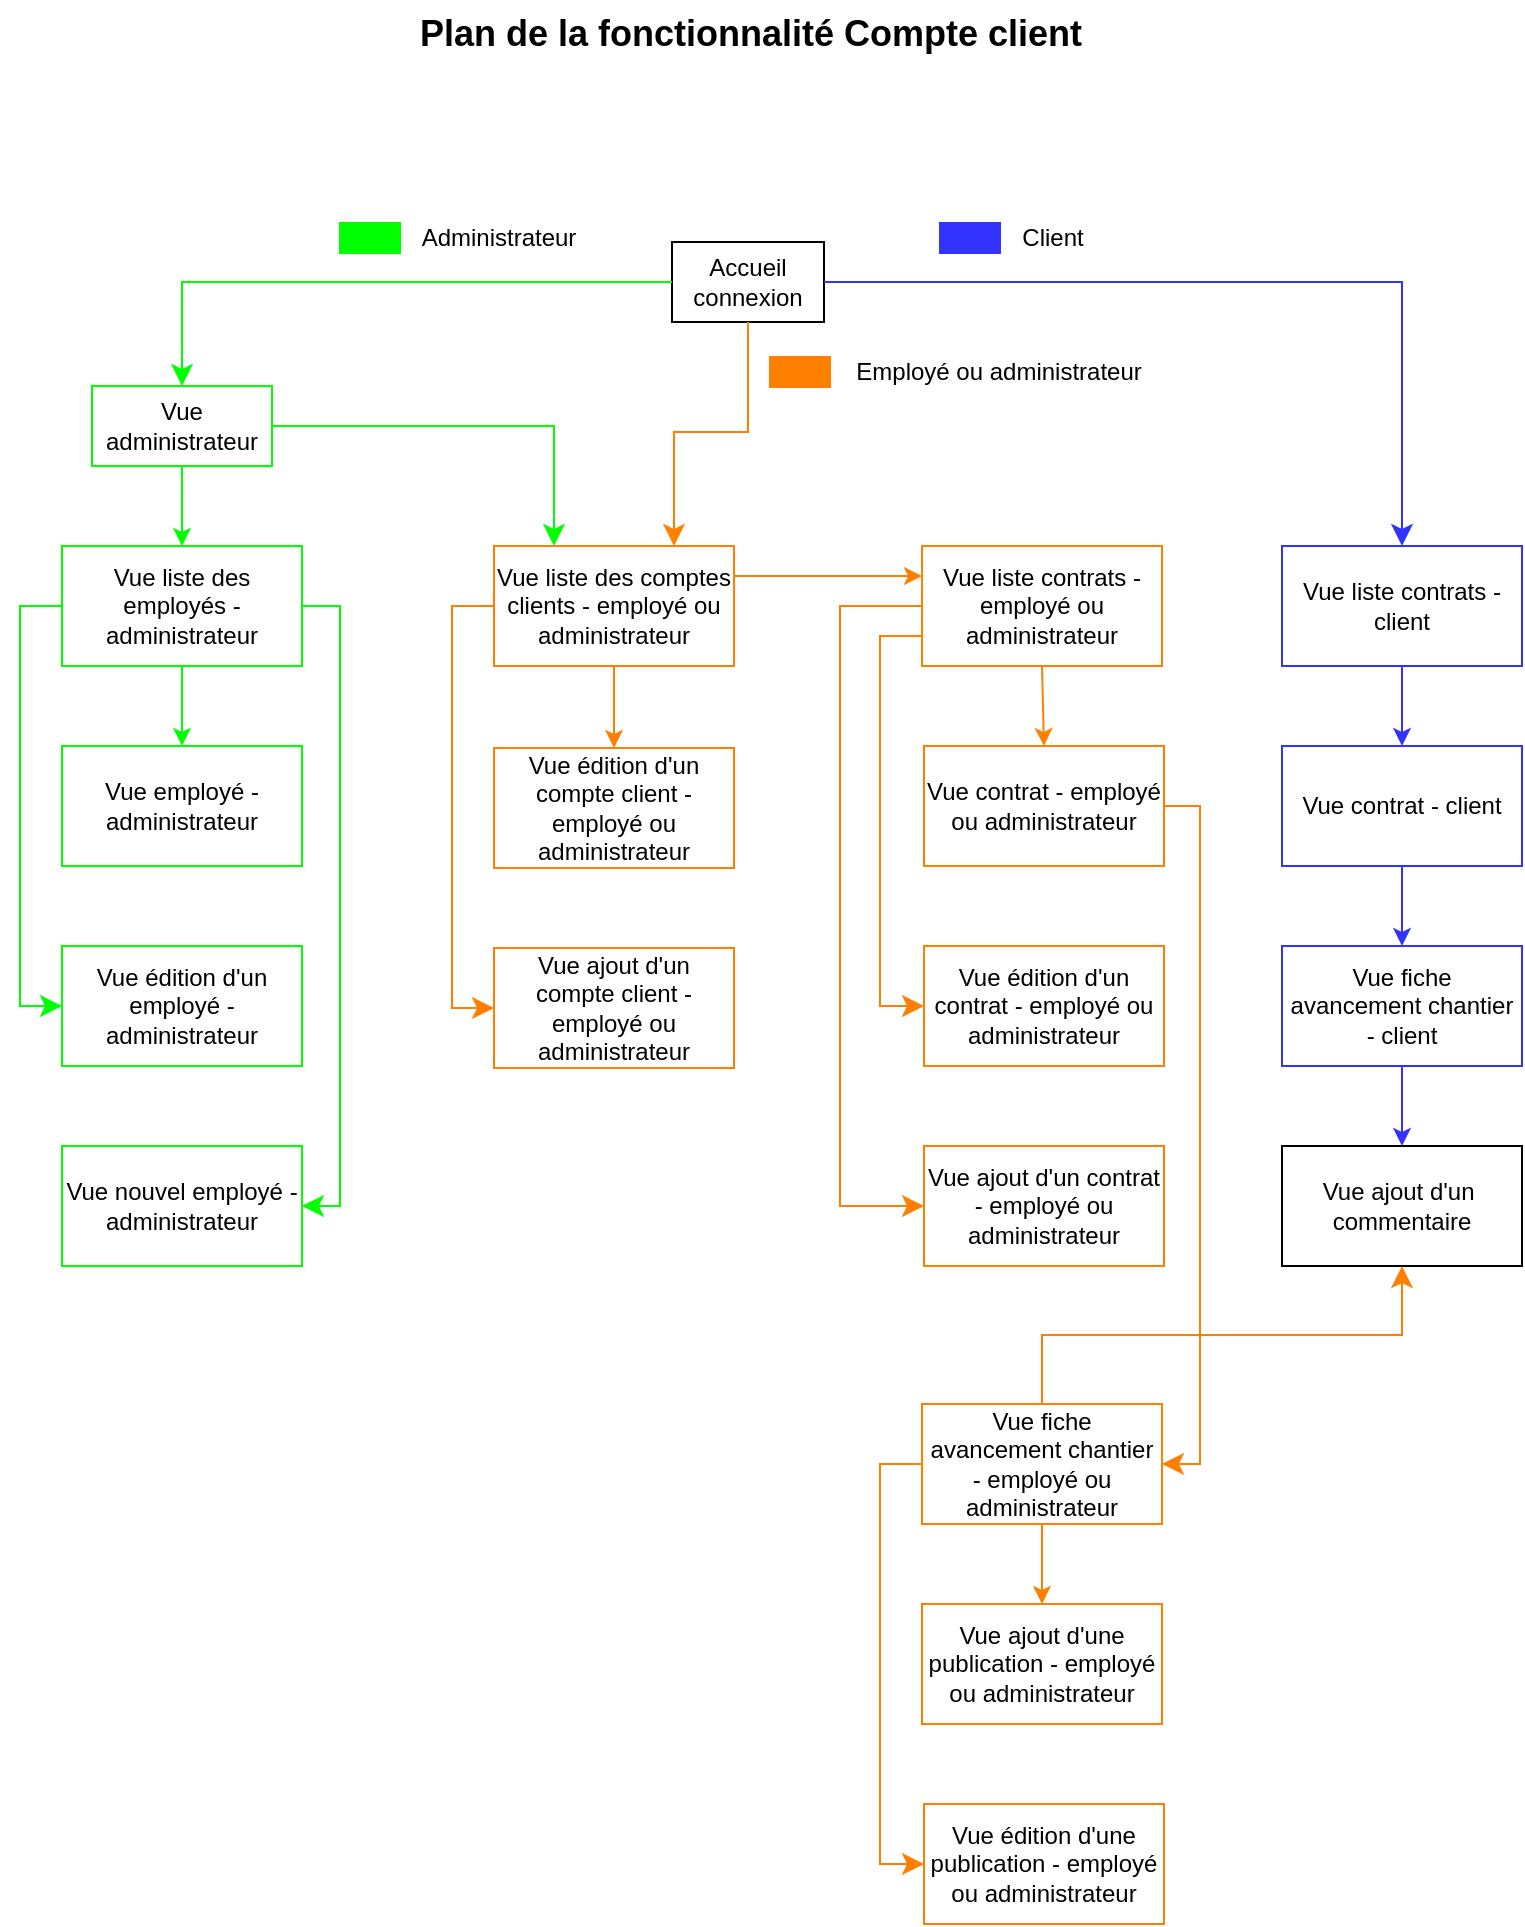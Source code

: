 <mxfile>
    <diagram id="7r4lbxDzDl4sbi0siYc9" name="Page-1">
        <mxGraphModel dx="778" dy="611" grid="0" gridSize="10" guides="1" tooltips="1" connect="1" arrows="1" fold="1" page="1" pageScale="1" pageWidth="827" pageHeight="1169" math="0" shadow="0">
            <root>
                <mxCell id="0"/>
                <mxCell id="1" parent="0"/>
                <mxCell id="4" value="Accueil connexion" style="rounded=0;whiteSpace=wrap;html=1;" parent="1" vertex="1">
                    <mxGeometry x="366" y="155" width="76" height="40" as="geometry"/>
                </mxCell>
                <mxCell id="11" style="edgeStyle=none;html=1;entryX=0.5;entryY=0;entryDx=0;entryDy=0;strokeColor=#00FF00;" parent="1" source="5" target="6" edge="1">
                    <mxGeometry relative="1" as="geometry"/>
                </mxCell>
                <mxCell id="5" value="Vue administrateur" style="rounded=0;whiteSpace=wrap;html=1;strokeColor=#00FF00;" parent="1" vertex="1">
                    <mxGeometry x="76" y="227" width="90" height="40" as="geometry"/>
                </mxCell>
                <mxCell id="76" style="edgeStyle=none;html=1;exitX=0.5;exitY=1;exitDx=0;exitDy=0;strokeColor=#00FF00;" parent="1" source="6" target="8" edge="1">
                    <mxGeometry relative="1" as="geometry"/>
                </mxCell>
                <mxCell id="6" value="Vue liste des employés - administrateur" style="rounded=0;whiteSpace=wrap;html=1;strokeColor=#00FF00;" parent="1" vertex="1">
                    <mxGeometry x="61" y="307" width="120" height="60" as="geometry"/>
                </mxCell>
                <mxCell id="7" value="Vue édition d&#39;un employé&amp;nbsp;&lt;span style=&quot;background-color: transparent;&quot;&gt;- administrateur&lt;/span&gt;" style="rounded=0;whiteSpace=wrap;html=1;strokeColor=#00FF00;" parent="1" vertex="1">
                    <mxGeometry x="61" y="507" width="120" height="60" as="geometry"/>
                </mxCell>
                <mxCell id="8" value="Vue employé - administrateur" style="rounded=0;whiteSpace=wrap;html=1;strokeColor=#00FF00;" parent="1" vertex="1">
                    <mxGeometry x="61" y="407" width="120" height="60" as="geometry"/>
                </mxCell>
                <mxCell id="72" style="edgeStyle=none;html=1;exitX=0.5;exitY=1;exitDx=0;exitDy=0;entryX=0.5;entryY=0;entryDx=0;entryDy=0;strokeColor=#FF8000;" parent="1" source="9" target="23" edge="1">
                    <mxGeometry relative="1" as="geometry"/>
                </mxCell>
                <mxCell id="74" style="edgeStyle=none;html=1;exitX=1;exitY=0.25;exitDx=0;exitDy=0;entryX=0;entryY=0.25;entryDx=0;entryDy=0;strokeColor=#FF8000;" parent="1" source="9" target="21" edge="1">
                    <mxGeometry relative="1" as="geometry"/>
                </mxCell>
                <mxCell id="9" value="Vue liste des comptes clients - employé ou administrateur" style="rounded=0;whiteSpace=wrap;html=1;strokeColor=#FF8000;" parent="1" vertex="1">
                    <mxGeometry x="277" y="307" width="120" height="60" as="geometry"/>
                </mxCell>
                <mxCell id="16" value="Vue nouvel employé - administrateur" style="rounded=0;whiteSpace=wrap;html=1;strokeColor=#00FF00;" parent="1" vertex="1">
                    <mxGeometry x="61" y="607" width="120" height="60" as="geometry"/>
                </mxCell>
                <mxCell id="17" value="" style="edgeStyle=elbowEdgeStyle;elbow=horizontal;endArrow=classic;html=1;curved=0;rounded=0;endSize=8;startSize=8;exitX=0;exitY=0.5;exitDx=0;exitDy=0;strokeColor=#00FF00;" parent="1" source="6" edge="1">
                    <mxGeometry width="50" height="50" relative="1" as="geometry">
                        <mxPoint x="-10" y="407" as="sourcePoint"/>
                        <mxPoint x="61" y="537" as="targetPoint"/>
                        <Array as="points">
                            <mxPoint x="40" y="440"/>
                        </Array>
                    </mxGeometry>
                </mxCell>
                <mxCell id="18" value="" style="edgeStyle=elbowEdgeStyle;elbow=horizontal;endArrow=classic;html=1;curved=0;rounded=0;endSize=8;startSize=8;entryX=1;entryY=0.5;entryDx=0;entryDy=0;exitX=1;exitY=0.5;exitDx=0;exitDy=0;strokeColor=#00FF00;" parent="1" source="6" target="16" edge="1">
                    <mxGeometry width="50" height="50" relative="1" as="geometry">
                        <mxPoint x="270" y="647" as="sourcePoint"/>
                        <mxPoint x="320" y="597" as="targetPoint"/>
                        <Array as="points">
                            <mxPoint x="200" y="487"/>
                        </Array>
                    </mxGeometry>
                </mxCell>
                <mxCell id="20" value="" style="edgeStyle=elbowEdgeStyle;elbow=vertical;endArrow=classic;html=1;curved=0;rounded=0;endSize=8;startSize=8;exitX=0.5;exitY=1;exitDx=0;exitDy=0;strokeColor=#FF8000;entryX=0.75;entryY=0;entryDx=0;entryDy=0;" parent="1" source="4" target="9" edge="1">
                    <mxGeometry width="50" height="50" relative="1" as="geometry">
                        <mxPoint x="210" y="272" as="sourcePoint"/>
                        <mxPoint x="360" y="300" as="targetPoint"/>
                        <Array as="points">
                            <mxPoint x="380" y="250"/>
                        </Array>
                    </mxGeometry>
                </mxCell>
                <mxCell id="68" style="edgeStyle=none;html=1;exitX=0.5;exitY=1;exitDx=0;exitDy=0;entryX=0.5;entryY=0;entryDx=0;entryDy=0;strokeColor=#FF8000;" parent="1" source="21" target="32" edge="1">
                    <mxGeometry relative="1" as="geometry"/>
                </mxCell>
                <mxCell id="21" value="Vue liste contrats - employé ou administrateur" style="rounded=0;whiteSpace=wrap;html=1;strokeColor=#FF8000;" parent="1" vertex="1">
                    <mxGeometry x="491" y="307" width="120" height="60" as="geometry"/>
                </mxCell>
                <mxCell id="23" value="Vue édition d&#39;un compte client - employé ou administrateur" style="rounded=0;whiteSpace=wrap;html=1;strokeColor=#FF8000;" parent="1" vertex="1">
                    <mxGeometry x="277" y="408" width="120" height="60" as="geometry"/>
                </mxCell>
                <mxCell id="25" value="Vue ajout d&#39;un compte client - employé ou administrateur" style="rounded=0;whiteSpace=wrap;html=1;strokeColor=#FF8000;" parent="1" vertex="1">
                    <mxGeometry x="277" y="508" width="120" height="60" as="geometry"/>
                </mxCell>
                <mxCell id="26" value="" style="edgeStyle=elbowEdgeStyle;elbow=horizontal;endArrow=classic;html=1;curved=0;rounded=0;endSize=8;startSize=8;exitX=0;exitY=0.5;exitDx=0;exitDy=0;entryX=0;entryY=0.5;entryDx=0;entryDy=0;strokeColor=#FF8000;" parent="1" source="9" target="25" edge="1">
                    <mxGeometry width="50" height="50" relative="1" as="geometry">
                        <mxPoint x="227" y="687" as="sourcePoint"/>
                        <mxPoint x="277" y="637" as="targetPoint"/>
                        <Array as="points">
                            <mxPoint x="256" y="440"/>
                        </Array>
                    </mxGeometry>
                </mxCell>
                <mxCell id="39" style="edgeStyle=none;html=1;entryX=0.5;entryY=0;entryDx=0;entryDy=0;strokeColor=#3333FF;" parent="1" source="28" target="38" edge="1">
                    <mxGeometry relative="1" as="geometry"/>
                </mxCell>
                <mxCell id="28" value="Vue liste contrats - client" style="rounded=0;whiteSpace=wrap;html=1;strokeColor=#3333FF;" parent="1" vertex="1">
                    <mxGeometry x="671" y="307" width="120" height="60" as="geometry"/>
                </mxCell>
                <mxCell id="30" value="" style="edgeStyle=elbowEdgeStyle;elbow=horizontal;endArrow=classic;html=1;curved=0;rounded=0;endSize=8;startSize=8;entryX=0.5;entryY=0;entryDx=0;entryDy=0;exitX=0;exitY=0.5;exitDx=0;exitDy=0;strokeColor=#00FF00;" parent="1" source="4" target="5" edge="1">
                    <mxGeometry width="50" height="50" relative="1" as="geometry">
                        <mxPoint x="76" y="147" as="sourcePoint"/>
                        <mxPoint x="126" y="97" as="targetPoint"/>
                        <Array as="points">
                            <mxPoint x="121" y="167"/>
                        </Array>
                    </mxGeometry>
                </mxCell>
                <mxCell id="31" value="&lt;span style=&quot;color: rgb(0, 0, 0);&quot;&gt;Vue édition d&#39;un contrat - employé ou administrateur&lt;/span&gt;" style="rounded=0;whiteSpace=wrap;html=1;strokeColor=#FF8000;" parent="1" vertex="1">
                    <mxGeometry x="492" y="507" width="120" height="60" as="geometry"/>
                </mxCell>
                <mxCell id="32" value="&lt;span style=&quot;color: rgb(0, 0, 0);&quot;&gt;Vue contrat - employé ou administrateur&lt;/span&gt;" style="rounded=0;whiteSpace=wrap;html=1;strokeColor=#FF8000;" parent="1" vertex="1">
                    <mxGeometry x="492" y="407" width="120" height="60" as="geometry"/>
                </mxCell>
                <mxCell id="36" value="&lt;span style=&quot;color: rgb(0, 0, 0);&quot;&gt;Vue ajout d&#39;un contrat - employé ou administrateur&lt;/span&gt;" style="rounded=0;whiteSpace=wrap;html=1;strokeColor=#FF8000;" parent="1" vertex="1">
                    <mxGeometry x="492" y="607" width="120" height="60" as="geometry"/>
                </mxCell>
                <mxCell id="50" style="edgeStyle=none;html=1;exitX=0.5;exitY=1;exitDx=0;exitDy=0;entryX=0.5;entryY=0;entryDx=0;entryDy=0;strokeColor=#3333FF;" parent="1" source="38" target="49" edge="1">
                    <mxGeometry relative="1" as="geometry"/>
                </mxCell>
                <mxCell id="38" value="Vue contrat - client" style="rounded=0;whiteSpace=wrap;html=1;strokeColor=#3333FF;" parent="1" vertex="1">
                    <mxGeometry x="671" y="407" width="120" height="60" as="geometry"/>
                </mxCell>
                <mxCell id="45" value="" style="edgeStyle=none;html=1;strokeColor=#FF8000;" parent="1" source="40" target="44" edge="1">
                    <mxGeometry relative="1" as="geometry"/>
                </mxCell>
                <mxCell id="40" value="Vue fiche avancement chantier - employé ou administrateur" style="rounded=0;whiteSpace=wrap;html=1;strokeColor=#FF8000;" parent="1" vertex="1">
                    <mxGeometry x="491" y="736" width="120" height="60" as="geometry"/>
                </mxCell>
                <mxCell id="43" value="" style="edgeStyle=elbowEdgeStyle;elbow=horizontal;endArrow=classic;html=1;curved=0;rounded=0;endSize=8;startSize=8;exitX=1;exitY=0.5;exitDx=0;exitDy=0;entryX=1;entryY=0.5;entryDx=0;entryDy=0;strokeColor=#FF8000;" parent="1" source="32" target="40" edge="1">
                    <mxGeometry width="50" height="50" relative="1" as="geometry">
                        <mxPoint x="670" y="777" as="sourcePoint"/>
                        <mxPoint x="620" y="737" as="targetPoint"/>
                        <Array as="points">
                            <mxPoint x="630" y="600"/>
                        </Array>
                    </mxGeometry>
                </mxCell>
                <mxCell id="44" value="Vue ajout d&#39;une publication - employé ou administrateur" style="rounded=0;whiteSpace=wrap;html=1;strokeColor=#FF8000;" parent="1" vertex="1">
                    <mxGeometry x="491" y="836" width="120" height="60" as="geometry"/>
                </mxCell>
                <mxCell id="46" value="Vue édition d&#39;une publication - employé ou administrateur" style="rounded=0;whiteSpace=wrap;html=1;strokeColor=#FF8000;" parent="1" vertex="1">
                    <mxGeometry x="492" y="936" width="120" height="60" as="geometry"/>
                </mxCell>
                <mxCell id="48" value="" style="edgeStyle=elbowEdgeStyle;elbow=horizontal;endArrow=classic;html=1;curved=0;rounded=0;endSize=8;startSize=8;exitX=0;exitY=0.5;exitDx=0;exitDy=0;entryX=0;entryY=0.5;entryDx=0;entryDy=0;strokeColor=#FF8000;" parent="1" source="40" target="46" edge="1">
                    <mxGeometry width="50" height="50" relative="1" as="geometry">
                        <mxPoint x="419" y="1016" as="sourcePoint"/>
                        <mxPoint x="450" y="926" as="targetPoint"/>
                        <Array as="points">
                            <mxPoint x="470" y="870"/>
                        </Array>
                    </mxGeometry>
                </mxCell>
                <mxCell id="52" style="edgeStyle=none;html=1;exitX=0.5;exitY=1;exitDx=0;exitDy=0;entryX=0.5;entryY=0;entryDx=0;entryDy=0;strokeColor=#3333FF;" parent="1" source="49" target="51" edge="1">
                    <mxGeometry relative="1" as="geometry"/>
                </mxCell>
                <mxCell id="49" value="Vue fiche avancement chantier - client" style="rounded=0;whiteSpace=wrap;html=1;strokeColor=#3333FF;" parent="1" vertex="1">
                    <mxGeometry x="671" y="507" width="120" height="60" as="geometry"/>
                </mxCell>
                <mxCell id="51" value="Vue ajout d&#39;un&amp;nbsp; commentaire" style="rounded=0;whiteSpace=wrap;html=1;" parent="1" vertex="1">
                    <mxGeometry x="671" y="607" width="120" height="60" as="geometry"/>
                </mxCell>
                <mxCell id="54" value="" style="edgeStyle=elbowEdgeStyle;elbow=vertical;endArrow=classic;html=1;curved=0;rounded=0;endSize=8;startSize=8;entryX=0.5;entryY=1;entryDx=0;entryDy=0;exitX=0.5;exitY=0;exitDx=0;exitDy=0;strokeColor=#FF8000;" parent="1" source="40" target="51" edge="1">
                    <mxGeometry width="50" height="50" relative="1" as="geometry">
                        <mxPoint x="660" y="736" as="sourcePoint"/>
                        <mxPoint x="710" y="686" as="targetPoint"/>
                    </mxGeometry>
                </mxCell>
                <mxCell id="61" value="&lt;span style=&quot;color: rgb(0, 0, 0); text-wrap-mode: wrap;&quot;&gt;Administrateur&lt;/span&gt;" style="text;html=1;align=center;verticalAlign=middle;resizable=0;points=[];autosize=1;strokeColor=none;fillColor=none;" parent="1" vertex="1">
                    <mxGeometry x="229" y="138" width="100" height="30" as="geometry"/>
                </mxCell>
                <mxCell id="62" value="&lt;span style=&quot;color: rgb(0, 0, 0); text-wrap-mode: wrap;&quot;&gt;Client&lt;/span&gt;" style="text;html=1;align=center;verticalAlign=middle;resizable=0;points=[];autosize=1;strokeColor=none;fillColor=none;" parent="1" vertex="1">
                    <mxGeometry x="531" y="138" width="50" height="30" as="geometry"/>
                </mxCell>
                <mxCell id="64" value="" style="rounded=0;whiteSpace=wrap;html=1;strokeColor=#3333FF;fillColor=#3333FF;" parent="1" vertex="1">
                    <mxGeometry x="500" y="145.5" width="30" height="15" as="geometry"/>
                </mxCell>
                <mxCell id="65" value="" style="rounded=0;whiteSpace=wrap;html=1;strokeColor=#00FF00;fillColor=#00FF00;" parent="1" vertex="1">
                    <mxGeometry x="200" y="145.5" width="30" height="15" as="geometry"/>
                </mxCell>
                <mxCell id="66" value="" style="rounded=0;whiteSpace=wrap;html=1;strokeColor=#FF8000;fillColor=#FF8000;" parent="1" vertex="1">
                    <mxGeometry x="415" y="212.5" width="30" height="15" as="geometry"/>
                </mxCell>
                <mxCell id="67" value="Employé ou administrateur" style="text;html=1;align=center;verticalAlign=middle;resizable=0;points=[];autosize=1;strokeColor=none;fillColor=none;" parent="1" vertex="1">
                    <mxGeometry x="448" y="207" width="161" height="26" as="geometry"/>
                </mxCell>
                <mxCell id="69" value="" style="edgeStyle=elbowEdgeStyle;elbow=horizontal;endArrow=classic;html=1;curved=0;rounded=0;endSize=8;startSize=8;entryX=0;entryY=0.5;entryDx=0;entryDy=0;exitX=0;exitY=0.75;exitDx=0;exitDy=0;strokeColor=#FF8000;" parent="1" source="21" target="31" edge="1">
                    <mxGeometry width="50" height="50" relative="1" as="geometry">
                        <mxPoint x="470" y="350" as="sourcePoint"/>
                        <mxPoint x="450" y="540" as="targetPoint"/>
                        <Array as="points">
                            <mxPoint x="470" y="440"/>
                        </Array>
                    </mxGeometry>
                </mxCell>
                <mxCell id="71" value="" style="edgeStyle=elbowEdgeStyle;elbow=horizontal;endArrow=classic;html=1;curved=0;rounded=0;endSize=8;startSize=8;exitX=0;exitY=0.5;exitDx=0;exitDy=0;entryX=0;entryY=0.5;entryDx=0;entryDy=0;strokeColor=#FF8000;" parent="1" source="21" target="36" edge="1">
                    <mxGeometry width="50" height="50" relative="1" as="geometry">
                        <mxPoint x="420" y="690" as="sourcePoint"/>
                        <mxPoint x="470" y="640" as="targetPoint"/>
                        <Array as="points">
                            <mxPoint x="450" y="500"/>
                        </Array>
                    </mxGeometry>
                </mxCell>
                <mxCell id="79" value="" style="edgeStyle=elbowEdgeStyle;elbow=vertical;endArrow=classic;html=1;curved=0;rounded=0;endSize=8;startSize=8;entryX=0.25;entryY=0;entryDx=0;entryDy=0;exitX=1;exitY=0.5;exitDx=0;exitDy=0;strokeColor=#00FF00;" parent="1" source="5" target="9" edge="1">
                    <mxGeometry width="50" height="50" relative="1" as="geometry">
                        <mxPoint x="200" y="255" as="sourcePoint"/>
                        <mxPoint x="250" y="205" as="targetPoint"/>
                        <Array as="points">
                            <mxPoint x="240" y="247"/>
                        </Array>
                    </mxGeometry>
                </mxCell>
                <mxCell id="80" value="&lt;font style=&quot;font-size: 18px;&quot;&gt;&lt;b&gt;Plan de la fonctionnalité Compte client&lt;/b&gt;&lt;/font&gt;" style="text;html=1;align=center;verticalAlign=middle;resizable=0;points=[];autosize=1;strokeColor=none;fillColor=none;" parent="1" vertex="1">
                    <mxGeometry x="230" y="34" width="349" height="34" as="geometry"/>
                </mxCell>
                <mxCell id="82" value="" style="edgeStyle=segmentEdgeStyle;endArrow=classic;html=1;curved=0;rounded=0;endSize=8;startSize=8;entryX=0.5;entryY=0;entryDx=0;entryDy=0;exitX=1;exitY=0.5;exitDx=0;exitDy=0;strokeColor=#3333FF;" parent="1" source="4" target="28" edge="1">
                    <mxGeometry width="50" height="50" relative="1" as="geometry">
                        <mxPoint x="671" y="143" as="sourcePoint"/>
                        <mxPoint x="721" y="93" as="targetPoint"/>
                    </mxGeometry>
                </mxCell>
            </root>
        </mxGraphModel>
    </diagram>
</mxfile>